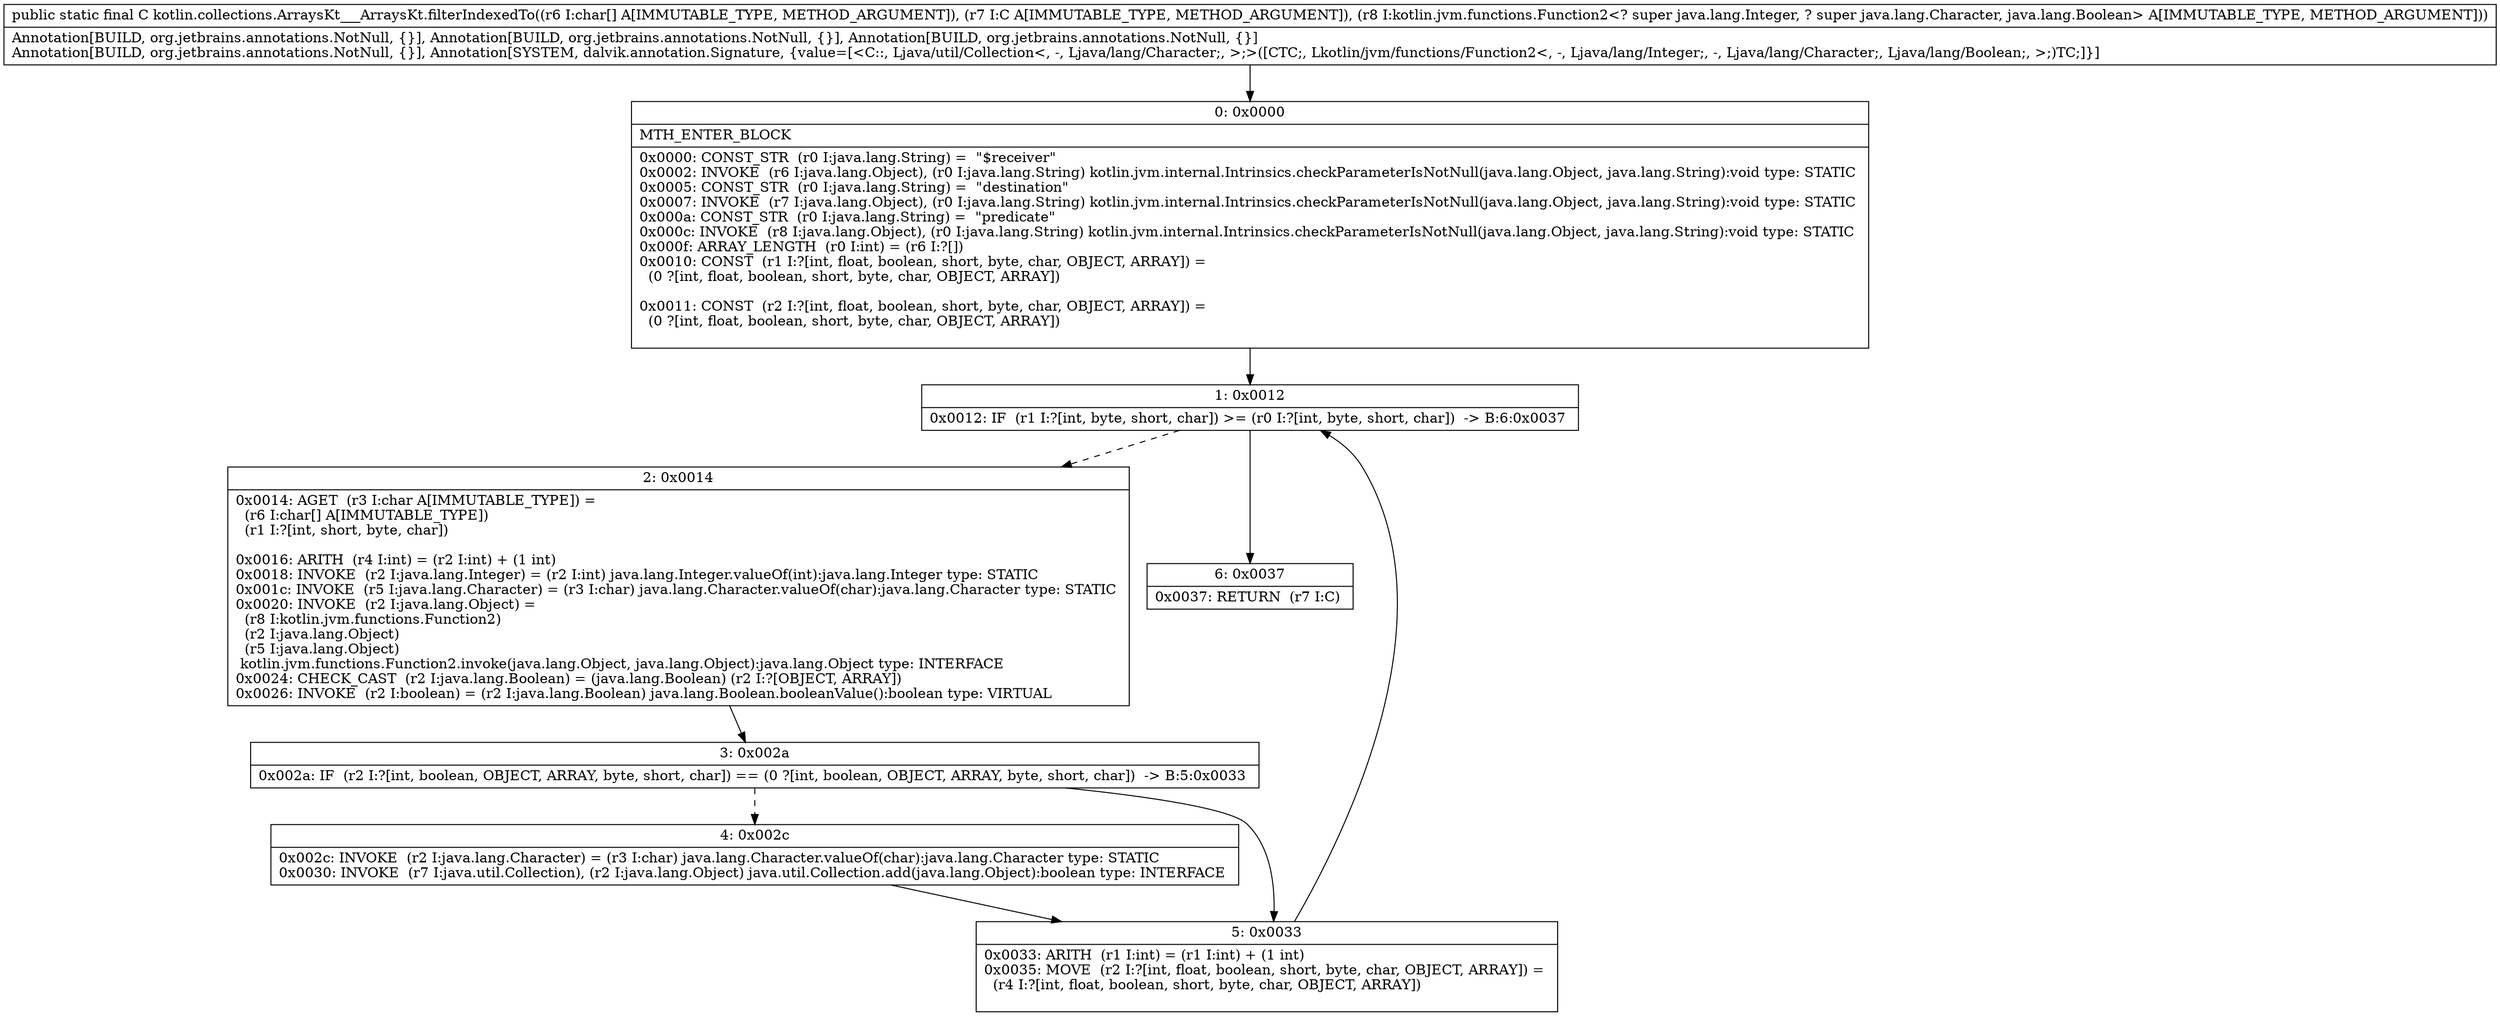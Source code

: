 digraph "CFG forkotlin.collections.ArraysKt___ArraysKt.filterIndexedTo([CLjava\/util\/Collection;Lkotlin\/jvm\/functions\/Function2;)Ljava\/util\/Collection;" {
Node_0 [shape=record,label="{0\:\ 0x0000|MTH_ENTER_BLOCK\l|0x0000: CONST_STR  (r0 I:java.lang.String) =  \"$receiver\" \l0x0002: INVOKE  (r6 I:java.lang.Object), (r0 I:java.lang.String) kotlin.jvm.internal.Intrinsics.checkParameterIsNotNull(java.lang.Object, java.lang.String):void type: STATIC \l0x0005: CONST_STR  (r0 I:java.lang.String) =  \"destination\" \l0x0007: INVOKE  (r7 I:java.lang.Object), (r0 I:java.lang.String) kotlin.jvm.internal.Intrinsics.checkParameterIsNotNull(java.lang.Object, java.lang.String):void type: STATIC \l0x000a: CONST_STR  (r0 I:java.lang.String) =  \"predicate\" \l0x000c: INVOKE  (r8 I:java.lang.Object), (r0 I:java.lang.String) kotlin.jvm.internal.Intrinsics.checkParameterIsNotNull(java.lang.Object, java.lang.String):void type: STATIC \l0x000f: ARRAY_LENGTH  (r0 I:int) = (r6 I:?[]) \l0x0010: CONST  (r1 I:?[int, float, boolean, short, byte, char, OBJECT, ARRAY]) = \l  (0 ?[int, float, boolean, short, byte, char, OBJECT, ARRAY])\l \l0x0011: CONST  (r2 I:?[int, float, boolean, short, byte, char, OBJECT, ARRAY]) = \l  (0 ?[int, float, boolean, short, byte, char, OBJECT, ARRAY])\l \l}"];
Node_1 [shape=record,label="{1\:\ 0x0012|0x0012: IF  (r1 I:?[int, byte, short, char]) \>= (r0 I:?[int, byte, short, char])  \-\> B:6:0x0037 \l}"];
Node_2 [shape=record,label="{2\:\ 0x0014|0x0014: AGET  (r3 I:char A[IMMUTABLE_TYPE]) = \l  (r6 I:char[] A[IMMUTABLE_TYPE])\l  (r1 I:?[int, short, byte, char])\l \l0x0016: ARITH  (r4 I:int) = (r2 I:int) + (1 int) \l0x0018: INVOKE  (r2 I:java.lang.Integer) = (r2 I:int) java.lang.Integer.valueOf(int):java.lang.Integer type: STATIC \l0x001c: INVOKE  (r5 I:java.lang.Character) = (r3 I:char) java.lang.Character.valueOf(char):java.lang.Character type: STATIC \l0x0020: INVOKE  (r2 I:java.lang.Object) = \l  (r8 I:kotlin.jvm.functions.Function2)\l  (r2 I:java.lang.Object)\l  (r5 I:java.lang.Object)\l kotlin.jvm.functions.Function2.invoke(java.lang.Object, java.lang.Object):java.lang.Object type: INTERFACE \l0x0024: CHECK_CAST  (r2 I:java.lang.Boolean) = (java.lang.Boolean) (r2 I:?[OBJECT, ARRAY]) \l0x0026: INVOKE  (r2 I:boolean) = (r2 I:java.lang.Boolean) java.lang.Boolean.booleanValue():boolean type: VIRTUAL \l}"];
Node_3 [shape=record,label="{3\:\ 0x002a|0x002a: IF  (r2 I:?[int, boolean, OBJECT, ARRAY, byte, short, char]) == (0 ?[int, boolean, OBJECT, ARRAY, byte, short, char])  \-\> B:5:0x0033 \l}"];
Node_4 [shape=record,label="{4\:\ 0x002c|0x002c: INVOKE  (r2 I:java.lang.Character) = (r3 I:char) java.lang.Character.valueOf(char):java.lang.Character type: STATIC \l0x0030: INVOKE  (r7 I:java.util.Collection), (r2 I:java.lang.Object) java.util.Collection.add(java.lang.Object):boolean type: INTERFACE \l}"];
Node_5 [shape=record,label="{5\:\ 0x0033|0x0033: ARITH  (r1 I:int) = (r1 I:int) + (1 int) \l0x0035: MOVE  (r2 I:?[int, float, boolean, short, byte, char, OBJECT, ARRAY]) = \l  (r4 I:?[int, float, boolean, short, byte, char, OBJECT, ARRAY])\l \l}"];
Node_6 [shape=record,label="{6\:\ 0x0037|0x0037: RETURN  (r7 I:C) \l}"];
MethodNode[shape=record,label="{public static final C kotlin.collections.ArraysKt___ArraysKt.filterIndexedTo((r6 I:char[] A[IMMUTABLE_TYPE, METHOD_ARGUMENT]), (r7 I:C A[IMMUTABLE_TYPE, METHOD_ARGUMENT]), (r8 I:kotlin.jvm.functions.Function2\<? super java.lang.Integer, ? super java.lang.Character, java.lang.Boolean\> A[IMMUTABLE_TYPE, METHOD_ARGUMENT]))  | Annotation[BUILD, org.jetbrains.annotations.NotNull, \{\}], Annotation[BUILD, org.jetbrains.annotations.NotNull, \{\}], Annotation[BUILD, org.jetbrains.annotations.NotNull, \{\}]\lAnnotation[BUILD, org.jetbrains.annotations.NotNull, \{\}], Annotation[SYSTEM, dalvik.annotation.Signature, \{value=[\<C::, Ljava\/util\/Collection\<, \-, Ljava\/lang\/Character;, \>;\>([CTC;, Lkotlin\/jvm\/functions\/Function2\<, \-, Ljava\/lang\/Integer;, \-, Ljava\/lang\/Character;, Ljava\/lang\/Boolean;, \>;)TC;]\}]\l}"];
MethodNode -> Node_0;
Node_0 -> Node_1;
Node_1 -> Node_2[style=dashed];
Node_1 -> Node_6;
Node_2 -> Node_3;
Node_3 -> Node_4[style=dashed];
Node_3 -> Node_5;
Node_4 -> Node_5;
Node_5 -> Node_1;
}

